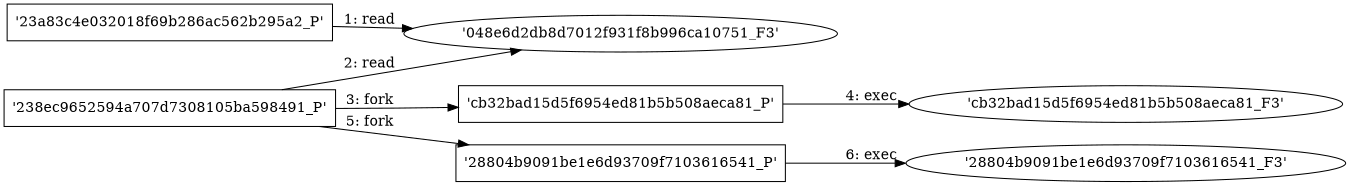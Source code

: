 digraph "D:\Learning\Paper\apt\基于CTI的攻击预警\Dataset\攻击图\ASGfromALLCTI\What You Need To Know.dot" {
rankdir="LR"
size="9"
fixedsize="false"
splines="true"
nodesep=0.3
ranksep=0
fontsize=10
overlap="scalexy"
engine= "neato"
	"'048e6d2db8d7012f931f8b996ca10751_F3'" [node_type=file shape=ellipse]
	"'23a83c4e032018f69b286ac562b295a2_P'" [node_type=Process shape=box]
	"'23a83c4e032018f69b286ac562b295a2_P'" -> "'048e6d2db8d7012f931f8b996ca10751_F3'" [label="1: read"]
	"'048e6d2db8d7012f931f8b996ca10751_F3'" [node_type=file shape=ellipse]
	"'238ec9652594a707d7308105ba598491_P'" [node_type=Process shape=box]
	"'238ec9652594a707d7308105ba598491_P'" -> "'048e6d2db8d7012f931f8b996ca10751_F3'" [label="2: read"]
	"'238ec9652594a707d7308105ba598491_P'" [node_type=Process shape=box]
	"'cb32bad15d5f6954ed81b5b508aeca81_P'" [node_type=Process shape=box]
	"'238ec9652594a707d7308105ba598491_P'" -> "'cb32bad15d5f6954ed81b5b508aeca81_P'" [label="3: fork"]
	"'cb32bad15d5f6954ed81b5b508aeca81_P'" [node_type=Process shape=box]
	"'cb32bad15d5f6954ed81b5b508aeca81_F3'" [node_type=File shape=ellipse]
	"'cb32bad15d5f6954ed81b5b508aeca81_P'" -> "'cb32bad15d5f6954ed81b5b508aeca81_F3'" [label="4: exec"]
	"'238ec9652594a707d7308105ba598491_P'" [node_type=Process shape=box]
	"'28804b9091be1e6d93709f7103616541_P'" [node_type=Process shape=box]
	"'238ec9652594a707d7308105ba598491_P'" -> "'28804b9091be1e6d93709f7103616541_P'" [label="5: fork"]
	"'28804b9091be1e6d93709f7103616541_P'" [node_type=Process shape=box]
	"'28804b9091be1e6d93709f7103616541_F3'" [node_type=File shape=ellipse]
	"'28804b9091be1e6d93709f7103616541_P'" -> "'28804b9091be1e6d93709f7103616541_F3'" [label="6: exec"]
}
